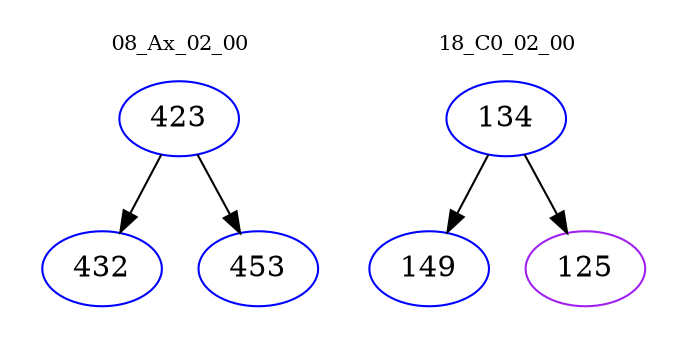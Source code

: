 digraph{
subgraph cluster_0 {
color = white
label = "08_Ax_02_00";
fontsize=10;
T0_423 [label="423", color="blue"]
T0_423 -> T0_432 [color="black"]
T0_432 [label="432", color="blue"]
T0_423 -> T0_453 [color="black"]
T0_453 [label="453", color="blue"]
}
subgraph cluster_1 {
color = white
label = "18_C0_02_00";
fontsize=10;
T1_134 [label="134", color="blue"]
T1_134 -> T1_149 [color="black"]
T1_149 [label="149", color="blue"]
T1_134 -> T1_125 [color="black"]
T1_125 [label="125", color="purple"]
}
}
